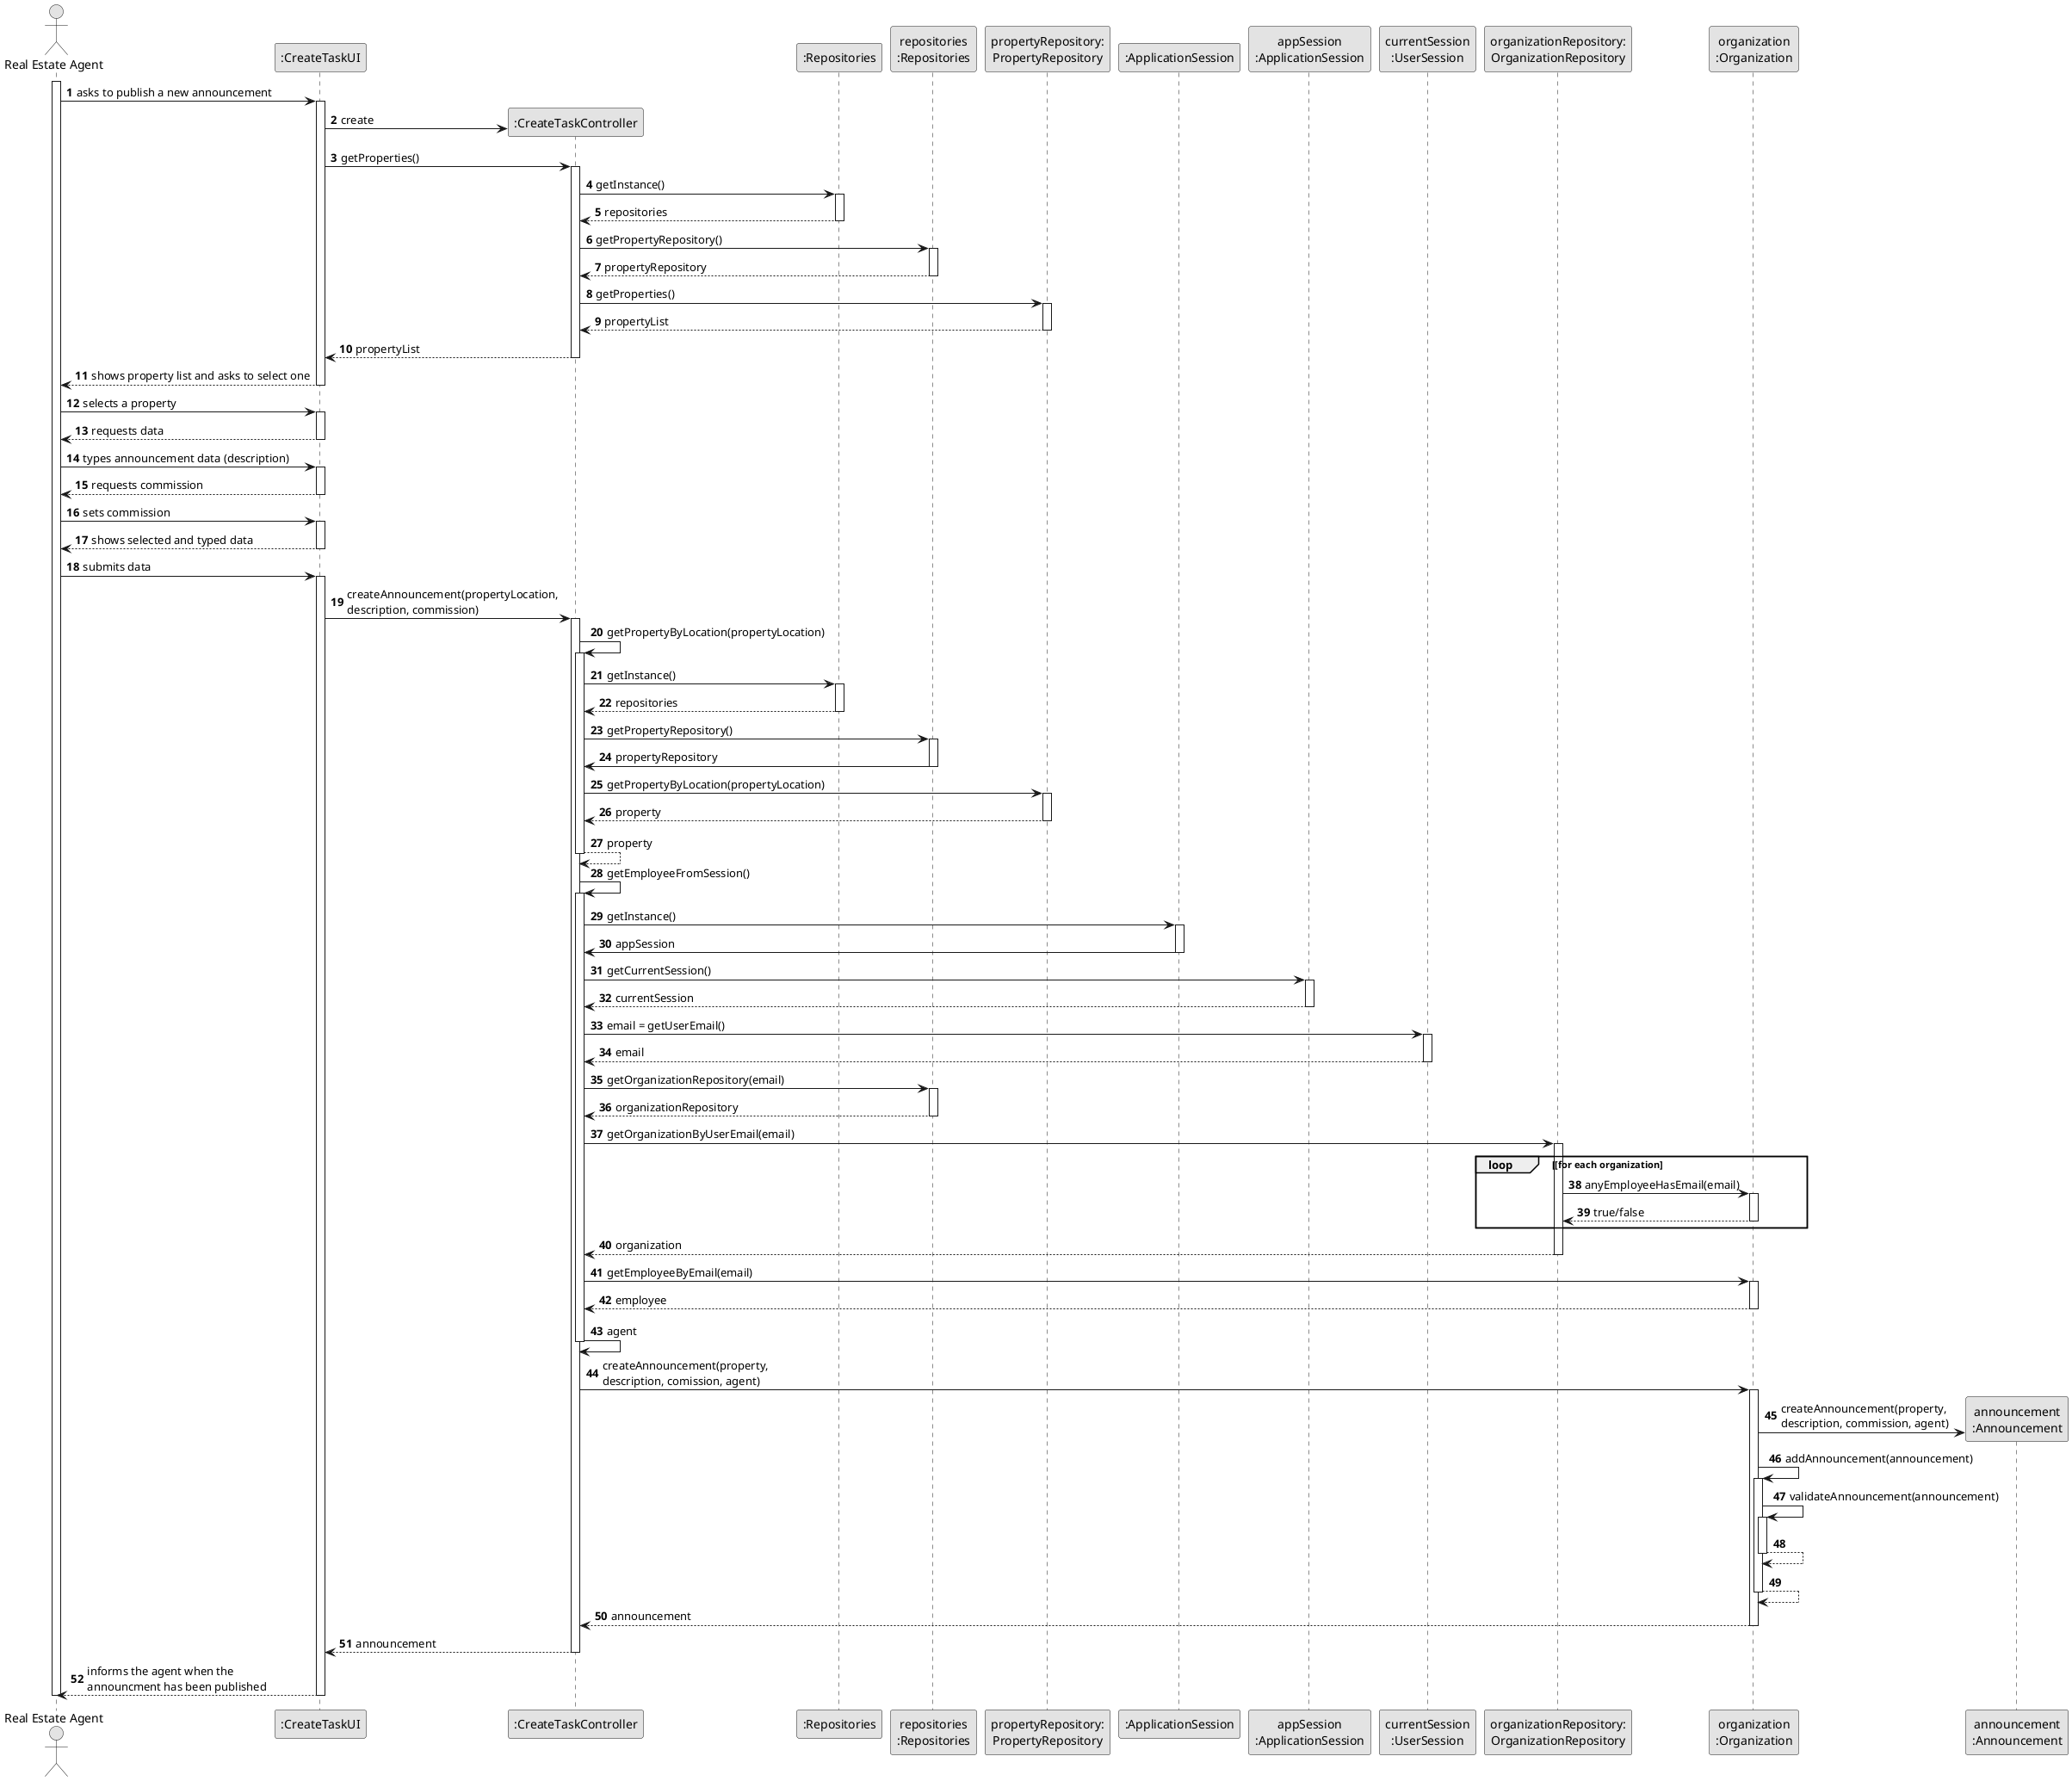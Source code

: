@startuml
skinparam monochrome true
skinparam packageStyle rectangle
skinparam shadowing false

autonumber

'hide footbox
actor "Real Estate Agent" as ADM
participant ":CreateTaskUI" as UI
participant ":CreateTaskController" as CTRL
participant ":Repositories" as RepositorySingleton
participant "repositories\n:Repositories" as PLAT
participant "propertyRepository:\nPropertyRepository" as PropertyRepository
participant ":ApplicationSession" as _APP
participant "appSession\n:ApplicationSession" as APP
participant "currentSession\n:UserSession" as SESSAO
participant "organizationRepository:\nOrganizationRepository" as OrganizationRepository
participant "organization\n:Organization" as ORG
participant "announcement\n:Announcement" as ANNOUNCE

activate ADM

    ADM -> UI : asks to publish a new announcement

    activate UI

        UI -> CTRL** : create
        UI -> CTRL : getProperties()
        activate CTRL
                    CTRL -> RepositorySingleton : getInstance()
                    activate RepositorySingleton

                        RepositorySingleton --> CTRL: repositories
                    deactivate RepositorySingleton

                    CTRL -> PLAT : getPropertyRepository()
                    activate PLAT

                        PLAT --> CTRL: propertyRepository
                    deactivate PLAT

                    CTRL -> PropertyRepository : getProperties()
                    activate PropertyRepository

                        PropertyRepository --> CTRL : propertyList
                    deactivate PropertyRepository

            CTRL --> UI : propertyList
        deactivate CTRL

        UI --> ADM : shows property list and asks to select one
    deactivate UI

    ADM -> UI : selects a property
    activate UI

        UI --> ADM : requests data
    deactivate UI

    ADM -> UI : types announcement data (description)
    activate UI

        UI --> ADM : requests commission
    deactivate UI

    ADM -> UI : sets commission
    activate UI

        UI ---> ADM : shows selected and typed data
        deactivate UI

    ADM -> UI : submits data
    activate UI

        UI -> CTRL : createAnnouncement(propertyLocation, \ndescription, commission)
        activate CTRL

            CTRL -> CTRL : getPropertyByLocation(propertyLocation)
            activate CTRL

               CTRL -> RepositorySingleton : getInstance()
               activate RepositorySingleton

                   RepositorySingleton --> CTRL: repositories
               deactivate RepositorySingleton

               CTRL -> PLAT : getPropertyRepository()
               activate PLAT

                   PLAT -> CTRL : propertyRepository
               deactivate PLAT

               CTRL -> PropertyRepository : getPropertyByLocation(propertyLocation)
               activate PropertyRepository

                   PropertyRepository --> CTRL : property
               deactivate PropertyRepository

                CTRL --> CTRL : property
            deactivate CTRL

            CTRL -> CTRL : getEmployeeFromSession()
            activate CTRL

                CTRL -> _APP: getInstance()
                        activate _APP
                            _APP -> CTRL: appSession
                        deactivate _APP

                        CTRL -> APP: getCurrentSession()
                        activate APP

                            APP --> CTRL: currentSession
                        deactivate APP

                        CTRL -> SESSAO: email = getUserEmail()
                        activate SESSAO

                            SESSAO --> CTRL: email
                        deactivate SESSAO

                        CTRL -> PLAT: getOrganizationRepository(email)
                        activate PLAT

                            PLAT --> CTRL: organizationRepository
                        deactivate PLAT

                        CTRL -> OrganizationRepository: getOrganizationByUserEmail(email)
                        activate OrganizationRepository

                            loop [for each organization
                                OrganizationRepository -> ORG : anyEmployeeHasEmail(email)
                                activate ORG

                                     ORG --> OrganizationRepository : true/false
                                deactivate ORG
                            end

                            OrganizationRepository --> CTRL : organization

                        deactivate OrganizationRepository

                        CTRL -> ORG: getEmployeeByEmail(email)
                        activate ORG

                            ORG --> CTRL : employee
                        deactivate ORG
                CTRL -> CTRL : agent
            deactivate CTRL

            CTRL -> ORG: createAnnouncement(property, \ndescription, comission, agent)
            activate ORG

                ORG -> ANNOUNCE**: createAnnouncement(property, \ndescription, commission, agent)
                        ORG -> ORG: addAnnouncement(announcement)

                        activate ORG
                            ORG -> ORG: validateAnnouncement(announcement)
                            activate ORG
                                ORG --> ORG
                            deactivate ORG

                            ORG --> ORG
                        deactivate ORG

                ORG --> CTRL : announcement
            deactivate ORG

            CTRL --> UI: announcement
            deactivate CTRL
            UI --> ADM: informs the agent when the \nannouncment has been published
    deactivate UI

deactivate ADM
@enduml